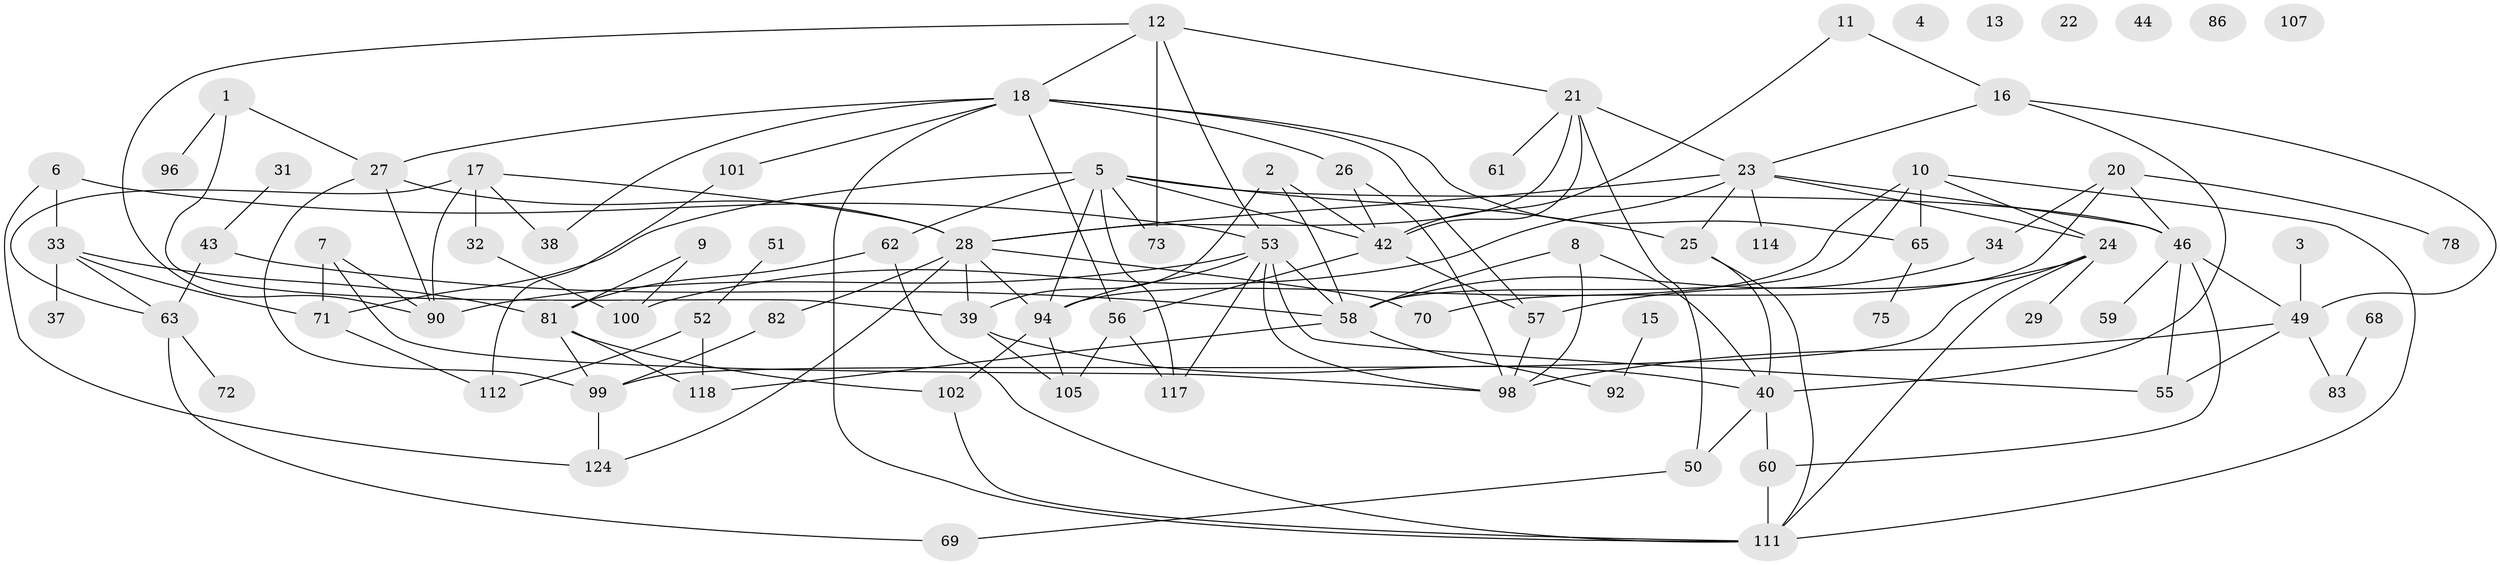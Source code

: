 // Generated by graph-tools (version 1.1) at 2025/23/03/03/25 07:23:29]
// undirected, 83 vertices, 140 edges
graph export_dot {
graph [start="1"]
  node [color=gray90,style=filled];
  1 [super="+84"];
  2 [super="+14"];
  3 [super="+108"];
  4;
  5 [super="+122"];
  6;
  7 [super="+48"];
  8 [super="+35"];
  9;
  10 [super="+106"];
  11;
  12 [super="+19"];
  13;
  15;
  16;
  17 [super="+66"];
  18 [super="+36"];
  20 [super="+47"];
  21 [super="+30"];
  22;
  23 [super="+109"];
  24 [super="+79"];
  25;
  26 [super="+76"];
  27 [super="+93"];
  28 [super="+67"];
  29;
  31;
  32 [super="+119"];
  33 [super="+45"];
  34;
  37;
  38 [super="+64"];
  39 [super="+103"];
  40 [super="+41"];
  42 [super="+95"];
  43 [super="+97"];
  44;
  46 [super="+85"];
  49 [super="+77"];
  50;
  51;
  52 [super="+123"];
  53 [super="+54"];
  55 [super="+91"];
  56;
  57;
  58 [super="+80"];
  59;
  60 [super="+104"];
  61;
  62;
  63 [super="+89"];
  65 [super="+74"];
  68 [super="+121"];
  69;
  70;
  71;
  72;
  73 [super="+88"];
  75;
  78 [super="+87"];
  81 [super="+115"];
  82;
  83;
  86;
  90 [super="+126"];
  92;
  94 [super="+120"];
  96;
  98 [super="+125"];
  99 [super="+113"];
  100;
  101;
  102;
  105 [super="+110"];
  107;
  111 [super="+116"];
  112;
  114;
  117;
  118;
  124;
  1 -- 27;
  1 -- 39;
  1 -- 96;
  2 -- 39;
  2 -- 42;
  2 -- 58;
  3 -- 49;
  5 -- 25;
  5 -- 46;
  5 -- 62;
  5 -- 94;
  5 -- 117;
  5 -- 42;
  5 -- 71;
  5 -- 73;
  6 -- 53;
  6 -- 124;
  6 -- 33;
  7 -- 71;
  7 -- 98;
  7 -- 90;
  8 -- 40;
  8 -- 58;
  8 -- 98;
  9 -- 100;
  9 -- 81;
  10 -- 24;
  10 -- 65;
  10 -- 94;
  10 -- 58;
  10 -- 111;
  11 -- 16;
  11 -- 42;
  12 -- 18;
  12 -- 73;
  12 -- 53;
  12 -- 21;
  12 -- 90;
  15 -- 92;
  16 -- 40;
  16 -- 23;
  16 -- 49;
  17 -- 32;
  17 -- 28;
  17 -- 63;
  17 -- 90;
  17 -- 38;
  18 -- 38;
  18 -- 56;
  18 -- 101;
  18 -- 111;
  18 -- 26;
  18 -- 65;
  18 -- 27;
  18 -- 57;
  20 -- 70;
  20 -- 34;
  20 -- 78;
  20 -- 46;
  21 -- 50;
  21 -- 61;
  21 -- 23;
  21 -- 42;
  21 -- 28;
  23 -- 114;
  23 -- 24;
  23 -- 100;
  23 -- 25;
  23 -- 28;
  23 -- 46;
  24 -- 29;
  24 -- 99;
  24 -- 57;
  24 -- 111;
  25 -- 111;
  25 -- 40;
  26 -- 42;
  26 -- 98;
  27 -- 99;
  27 -- 28;
  27 -- 90;
  28 -- 39 [weight=2];
  28 -- 70;
  28 -- 124;
  28 -- 82;
  28 -- 94;
  31 -- 43;
  32 -- 100;
  33 -- 71;
  33 -- 63;
  33 -- 81;
  33 -- 37;
  34 -- 58;
  39 -- 40;
  39 -- 105;
  40 -- 60;
  40 -- 50;
  42 -- 56;
  42 -- 57;
  43 -- 58;
  43 -- 63;
  46 -- 49;
  46 -- 55;
  46 -- 59;
  46 -- 60;
  49 -- 83;
  49 -- 98;
  49 -- 55;
  50 -- 69;
  51 -- 52;
  52 -- 112;
  52 -- 118;
  53 -- 94 [weight=2];
  53 -- 98;
  53 -- 117;
  53 -- 58;
  53 -- 90;
  53 -- 55;
  56 -- 117;
  56 -- 105;
  57 -- 98;
  58 -- 92;
  58 -- 118;
  60 -- 111;
  62 -- 81;
  62 -- 111;
  63 -- 69;
  63 -- 72;
  65 -- 75;
  68 -- 83;
  71 -- 112;
  81 -- 102;
  81 -- 118;
  81 -- 99;
  82 -- 99;
  94 -- 102;
  94 -- 105;
  99 -- 124;
  101 -- 112;
  102 -- 111;
}
